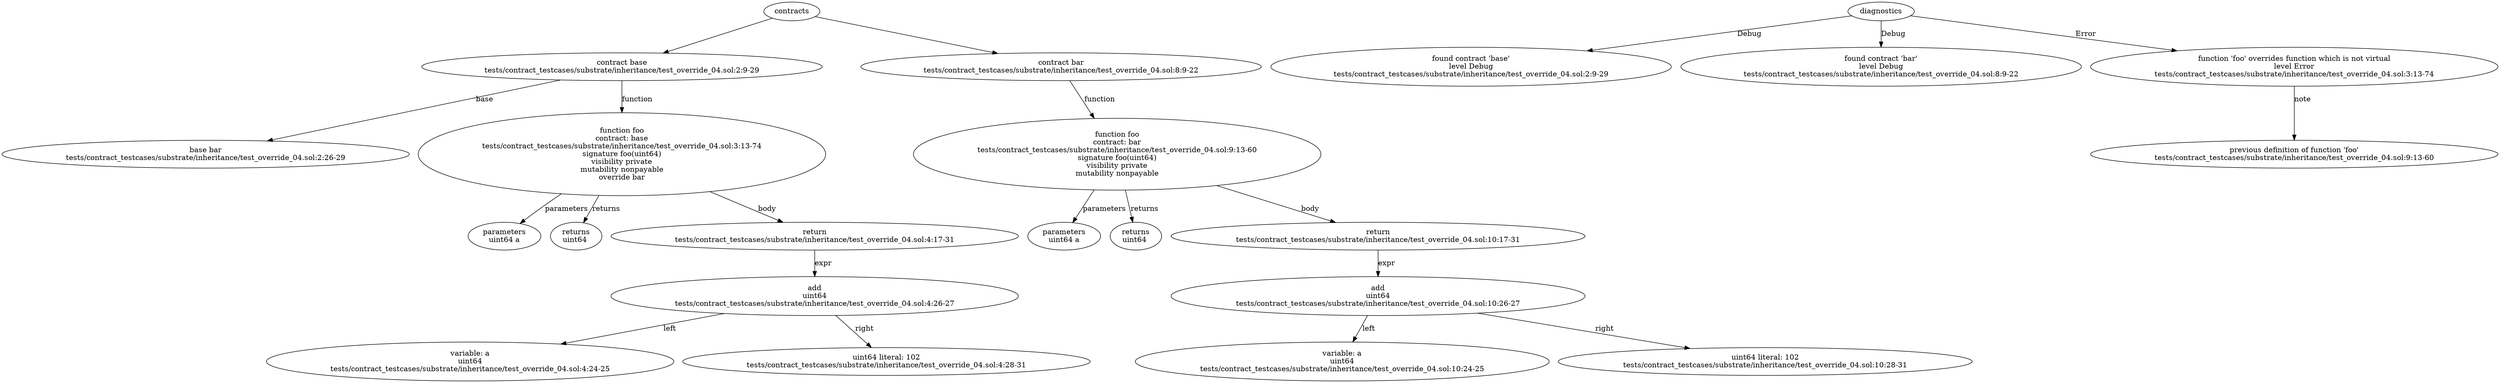 strict digraph "tests/contract_testcases/substrate/inheritance/test_override_04.sol" {
	contract [label="contract base\ntests/contract_testcases/substrate/inheritance/test_override_04.sol:2:9-29"]
	base [label="base bar\ntests/contract_testcases/substrate/inheritance/test_override_04.sol:2:26-29"]
	foo [label="function foo\ncontract: base\ntests/contract_testcases/substrate/inheritance/test_override_04.sol:3:13-74\nsignature foo(uint64)\nvisibility private\nmutability nonpayable\noverride bar"]
	parameters [label="parameters\nuint64 a"]
	returns [label="returns\nuint64 "]
	return [label="return\ntests/contract_testcases/substrate/inheritance/test_override_04.sol:4:17-31"]
	add [label="add\nuint64\ntests/contract_testcases/substrate/inheritance/test_override_04.sol:4:26-27"]
	variable [label="variable: a\nuint64\ntests/contract_testcases/substrate/inheritance/test_override_04.sol:4:24-25"]
	number_literal [label="uint64 literal: 102\ntests/contract_testcases/substrate/inheritance/test_override_04.sol:4:28-31"]
	contract_10 [label="contract bar\ntests/contract_testcases/substrate/inheritance/test_override_04.sol:8:9-22"]
	foo_11 [label="function foo\ncontract: bar\ntests/contract_testcases/substrate/inheritance/test_override_04.sol:9:13-60\nsignature foo(uint64)\nvisibility private\nmutability nonpayable"]
	parameters_12 [label="parameters\nuint64 a"]
	returns_13 [label="returns\nuint64 "]
	return_14 [label="return\ntests/contract_testcases/substrate/inheritance/test_override_04.sol:10:17-31"]
	add_15 [label="add\nuint64\ntests/contract_testcases/substrate/inheritance/test_override_04.sol:10:26-27"]
	variable_16 [label="variable: a\nuint64\ntests/contract_testcases/substrate/inheritance/test_override_04.sol:10:24-25"]
	number_literal_17 [label="uint64 literal: 102\ntests/contract_testcases/substrate/inheritance/test_override_04.sol:10:28-31"]
	diagnostic [label="found contract 'base'\nlevel Debug\ntests/contract_testcases/substrate/inheritance/test_override_04.sol:2:9-29"]
	diagnostic_20 [label="found contract 'bar'\nlevel Debug\ntests/contract_testcases/substrate/inheritance/test_override_04.sol:8:9-22"]
	diagnostic_21 [label="function 'foo' overrides function which is not virtual\nlevel Error\ntests/contract_testcases/substrate/inheritance/test_override_04.sol:3:13-74"]
	note [label="previous definition of function 'foo'\ntests/contract_testcases/substrate/inheritance/test_override_04.sol:9:13-60"]
	contracts -> contract
	contract -> base [label="base"]
	contract -> foo [label="function"]
	foo -> parameters [label="parameters"]
	foo -> returns [label="returns"]
	foo -> return [label="body"]
	return -> add [label="expr"]
	add -> variable [label="left"]
	add -> number_literal [label="right"]
	contracts -> contract_10
	contract_10 -> foo_11 [label="function"]
	foo_11 -> parameters_12 [label="parameters"]
	foo_11 -> returns_13 [label="returns"]
	foo_11 -> return_14 [label="body"]
	return_14 -> add_15 [label="expr"]
	add_15 -> variable_16 [label="left"]
	add_15 -> number_literal_17 [label="right"]
	diagnostics -> diagnostic [label="Debug"]
	diagnostics -> diagnostic_20 [label="Debug"]
	diagnostics -> diagnostic_21 [label="Error"]
	diagnostic_21 -> note [label="note"]
}
